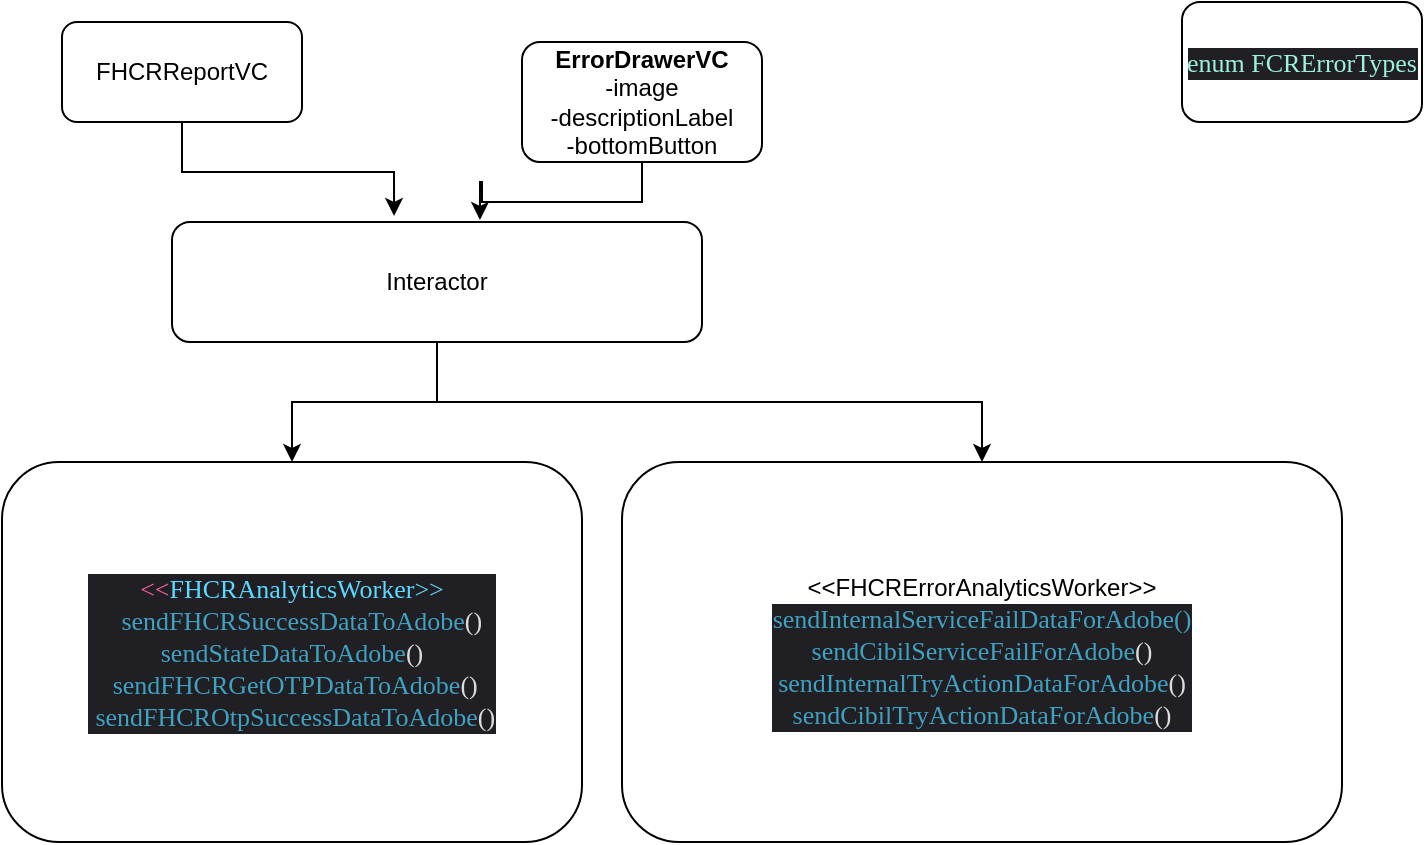 <mxfile version="14.9.0" type="github">
  <diagram id="lhfBN0LIFg3ifYx_jxYB" name="Page-1">
    <mxGraphModel dx="815" dy="471" grid="1" gridSize="10" guides="1" tooltips="1" connect="1" arrows="1" fold="1" page="1" pageScale="1" pageWidth="827" pageHeight="1169" math="0" shadow="0">
      <root>
        <mxCell id="0" />
        <mxCell id="1" parent="0" />
        <mxCell id="3tJtA6FwiSn1o-JxA2-5-11" style="edgeStyle=orthogonalEdgeStyle;rounded=0;orthogonalLoop=1;jettySize=auto;html=1;entryX=0.419;entryY=-0.05;entryDx=0;entryDy=0;entryPerimeter=0;" parent="1" source="3tJtA6FwiSn1o-JxA2-5-1" target="3tJtA6FwiSn1o-JxA2-5-8" edge="1">
          <mxGeometry relative="1" as="geometry" />
        </mxCell>
        <mxCell id="3tJtA6FwiSn1o-JxA2-5-1" value="FHCRReportVC" style="rounded=1;whiteSpace=wrap;html=1;" parent="1" vertex="1">
          <mxGeometry x="60" y="30" width="120" height="50" as="geometry" />
        </mxCell>
        <mxCell id="3tJtA6FwiSn1o-JxA2-5-12" style="edgeStyle=orthogonalEdgeStyle;rounded=0;orthogonalLoop=1;jettySize=auto;html=1;entryX=0.581;entryY=-0.017;entryDx=0;entryDy=0;entryPerimeter=0;" parent="1" source="3tJtA6FwiSn1o-JxA2-5-2" target="3tJtA6FwiSn1o-JxA2-5-8" edge="1">
          <mxGeometry relative="1" as="geometry" />
        </mxCell>
        <mxCell id="3tJtA6FwiSn1o-JxA2-5-2" value="&lt;b&gt;ErrorDrawerVC&lt;/b&gt;&lt;br&gt;-image&lt;br&gt;-descriptionLabel&lt;br&gt;-bottomButton" style="rounded=1;whiteSpace=wrap;html=1;" parent="1" vertex="1">
          <mxGeometry x="290" y="40" width="120" height="60" as="geometry" />
        </mxCell>
        <mxCell id="3tJtA6FwiSn1o-JxA2-5-4" value="&lt;p class=&quot;p1&quot; style=&quot;margin: 0px ; font-stretch: normal ; font-size: 13px ; line-height: normal ; font-family: &amp;#34;menlo&amp;#34; ; color: rgb(158 , 241 , 221) ; background-color: rgb(31 , 31 , 36)&quot;&gt;enum FCRErrorTypes&lt;/p&gt;" style="rounded=1;whiteSpace=wrap;html=1;" parent="1" vertex="1">
          <mxGeometry x="620" y="20" width="120" height="60" as="geometry" />
        </mxCell>
        <mxCell id="3tJtA6FwiSn1o-JxA2-5-6" value="&amp;lt;&amp;lt;FHCRErrorAnalyticsWorker&amp;gt;&amp;gt;&lt;br&gt;&lt;p class=&quot;p1&quot; style=&quot;margin: 0px ; font-stretch: normal ; font-size: 13px ; line-height: normal ; font-family: &amp;#34;menlo&amp;#34; ; color: rgb(65 , 161 , 192) ; background-color: rgb(31 , 31 , 36)&quot;&gt;sendInternalServiceFailDataForAdobe()&lt;/p&gt;&lt;p class=&quot;p1&quot; style=&quot;margin: 0px ; font-stretch: normal ; font-size: 13px ; line-height: normal ; font-family: &amp;#34;menlo&amp;#34; ; color: rgb(65 , 161 , 192) ; background-color: rgb(31 , 31 , 36)&quot;&gt;sendCibilServiceFailForAdobe&lt;span class=&quot;s1&quot; style=&quot;color: rgba(255 , 255 , 255 , 0.85)&quot;&gt;()&lt;/span&gt;&lt;/p&gt;&lt;p class=&quot;p1&quot; style=&quot;margin: 0px ; font-stretch: normal ; font-size: 13px ; line-height: normal ; font-family: &amp;#34;menlo&amp;#34; ; color: rgb(65 , 161 , 192) ; background-color: rgb(31 , 31 , 36)&quot;&gt;&lt;span class=&quot;s1&quot; style=&quot;color: rgba(255 , 255 , 255 , 0.85)&quot;&gt;&lt;/span&gt;&lt;/p&gt;&lt;p class=&quot;p1&quot; style=&quot;margin: 0px ; font-stretch: normal ; font-size: 13px ; line-height: normal ; font-family: &amp;#34;menlo&amp;#34; ; color: rgb(65 , 161 , 192) ; background-color: rgb(31 , 31 , 36)&quot;&gt;sendInternalTryActionDataForAdobe&lt;span class=&quot;s1&quot; style=&quot;color: rgba(255 , 255 , 255 , 0.85)&quot;&gt;()&lt;/span&gt;&lt;/p&gt;&lt;p class=&quot;p1&quot; style=&quot;margin: 0px ; font-stretch: normal ; font-size: 13px ; line-height: normal ; font-family: &amp;#34;menlo&amp;#34; ; color: rgb(65 , 161 , 192) ; background-color: rgb(31 , 31 , 36)&quot;&gt;&lt;span class=&quot;s1&quot; style=&quot;color: rgba(255 , 255 , 255 , 0.85)&quot;&gt;&lt;/span&gt;&lt;/p&gt;&lt;p class=&quot;p1&quot; style=&quot;margin: 0px ; font-stretch: normal ; font-size: 13px ; line-height: normal ; font-family: &amp;#34;menlo&amp;#34; ; color: rgb(65 , 161 , 192) ; background-color: rgb(31 , 31 , 36)&quot;&gt;sendCibilTryActionDataForAdobe&lt;span class=&quot;s1&quot; style=&quot;color: rgba(255 , 255 , 255 , 0.85)&quot;&gt;()&lt;/span&gt;&lt;/p&gt;" style="rounded=1;whiteSpace=wrap;html=1;" parent="1" vertex="1">
          <mxGeometry x="340" y="250" width="360" height="190" as="geometry" />
        </mxCell>
        <mxCell id="3tJtA6FwiSn1o-JxA2-5-7" value="&lt;p class=&quot;p1&quot; style=&quot;margin: 0px ; font-stretch: normal ; font-size: 13px ; line-height: normal ; font-family: &amp;#34;menlo&amp;#34; ; background-color: rgb(31 , 31 , 36)&quot;&gt;&lt;font color=&quot;#fc5fa3&quot;&gt;&amp;lt;&amp;lt;&lt;/font&gt;&lt;span style=&quot;color: rgb(93 , 216 , 255)&quot;&gt;FHCRAnalyticsWorker&amp;gt;&amp;gt;&lt;/span&gt;&lt;/p&gt;&lt;p class=&quot;p2&quot; style=&quot;margin: 0px ; font-stretch: normal ; font-size: 13px ; line-height: normal ; font-family: &amp;#34;menlo&amp;#34; ; color: rgb(65 , 161 , 192) ; background-color: rgb(31 , 31 , 36)&quot;&gt;&lt;span class=&quot;s2&quot; style=&quot;color: rgba(255 , 255 , 255 , 0.85)&quot;&gt;&amp;nbsp; &amp;nbsp;&lt;/span&gt;sendFHCRSuccessDataToAdobe&lt;span class=&quot;s2&quot; style=&quot;color: rgba(255 , 255 , 255 , 0.85)&quot;&gt;()&lt;/span&gt;&lt;/p&gt;&lt;p class=&quot;p2&quot; style=&quot;margin: 0px ; font-stretch: normal ; font-size: 13px ; line-height: normal ; font-family: &amp;#34;menlo&amp;#34; ; color: rgb(65 , 161 , 192) ; background-color: rgb(31 , 31 , 36)&quot;&gt;sendStateDataToAdobe&lt;span class=&quot;s2&quot; style=&quot;color: rgba(255 , 255 , 255 , 0.85)&quot;&gt;()&lt;/span&gt;&lt;/p&gt;&lt;p class=&quot;p2&quot; style=&quot;margin: 0px ; font-stretch: normal ; font-size: 13px ; line-height: normal ; font-family: &amp;#34;menlo&amp;#34; ; color: rgb(65 , 161 , 192) ; background-color: rgb(31 , 31 , 36)&quot;&gt;&lt;span class=&quot;s2&quot; style=&quot;color: rgba(255 , 255 , 255 , 0.85)&quot;&gt;&amp;nbsp;&lt;/span&gt;sendFHCRGetOTPDataToAdobe&lt;span class=&quot;s2&quot; style=&quot;color: rgba(255 , 255 , 255 , 0.85)&quot;&gt;()&lt;/span&gt;&lt;/p&gt;&lt;p class=&quot;p2&quot; style=&quot;margin: 0px ; font-stretch: normal ; font-size: 13px ; line-height: normal ; font-family: &amp;#34;menlo&amp;#34; ; color: rgb(65 , 161 , 192) ; background-color: rgb(31 , 31 , 36)&quot;&gt;&lt;span class=&quot;s2&quot; style=&quot;color: rgba(255 , 255 , 255 , 0.85)&quot;&gt;&amp;nbsp;&lt;/span&gt;sendFHCROtpSuccessDataToAdobe&lt;span class=&quot;s2&quot; style=&quot;color: rgba(255 , 255 , 255 , 0.85)&quot;&gt;()&lt;/span&gt;&lt;/p&gt;" style="rounded=1;whiteSpace=wrap;html=1;" parent="1" vertex="1">
          <mxGeometry x="30" y="250" width="290" height="190" as="geometry" />
        </mxCell>
        <mxCell id="3tJtA6FwiSn1o-JxA2-5-9" style="edgeStyle=orthogonalEdgeStyle;rounded=0;orthogonalLoop=1;jettySize=auto;html=1;entryX=0.5;entryY=0;entryDx=0;entryDy=0;" parent="1" source="3tJtA6FwiSn1o-JxA2-5-8" target="3tJtA6FwiSn1o-JxA2-5-7" edge="1">
          <mxGeometry relative="1" as="geometry">
            <mxPoint x="175" y="240" as="targetPoint" />
          </mxGeometry>
        </mxCell>
        <mxCell id="3tJtA6FwiSn1o-JxA2-5-10" style="edgeStyle=orthogonalEdgeStyle;rounded=0;orthogonalLoop=1;jettySize=auto;html=1;" parent="1" source="3tJtA6FwiSn1o-JxA2-5-8" target="3tJtA6FwiSn1o-JxA2-5-6" edge="1">
          <mxGeometry relative="1" as="geometry" />
        </mxCell>
        <mxCell id="3tJtA6FwiSn1o-JxA2-5-8" value="Interactor" style="rounded=1;whiteSpace=wrap;html=1;" parent="1" vertex="1">
          <mxGeometry x="115" y="130" width="265" height="60" as="geometry" />
        </mxCell>
      </root>
    </mxGraphModel>
  </diagram>
</mxfile>
